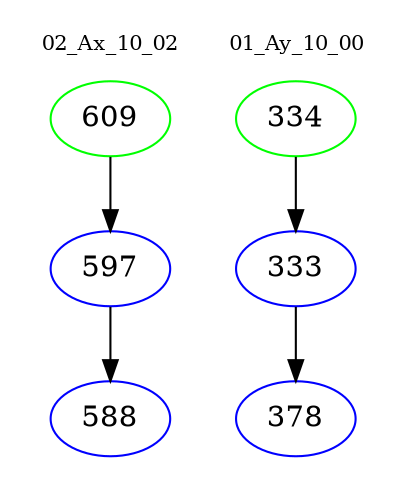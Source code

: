 digraph{
subgraph cluster_0 {
color = white
label = "02_Ax_10_02";
fontsize=10;
T0_609 [label="609", color="green"]
T0_609 -> T0_597 [color="black"]
T0_597 [label="597", color="blue"]
T0_597 -> T0_588 [color="black"]
T0_588 [label="588", color="blue"]
}
subgraph cluster_1 {
color = white
label = "01_Ay_10_00";
fontsize=10;
T1_334 [label="334", color="green"]
T1_334 -> T1_333 [color="black"]
T1_333 [label="333", color="blue"]
T1_333 -> T1_378 [color="black"]
T1_378 [label="378", color="blue"]
}
}
